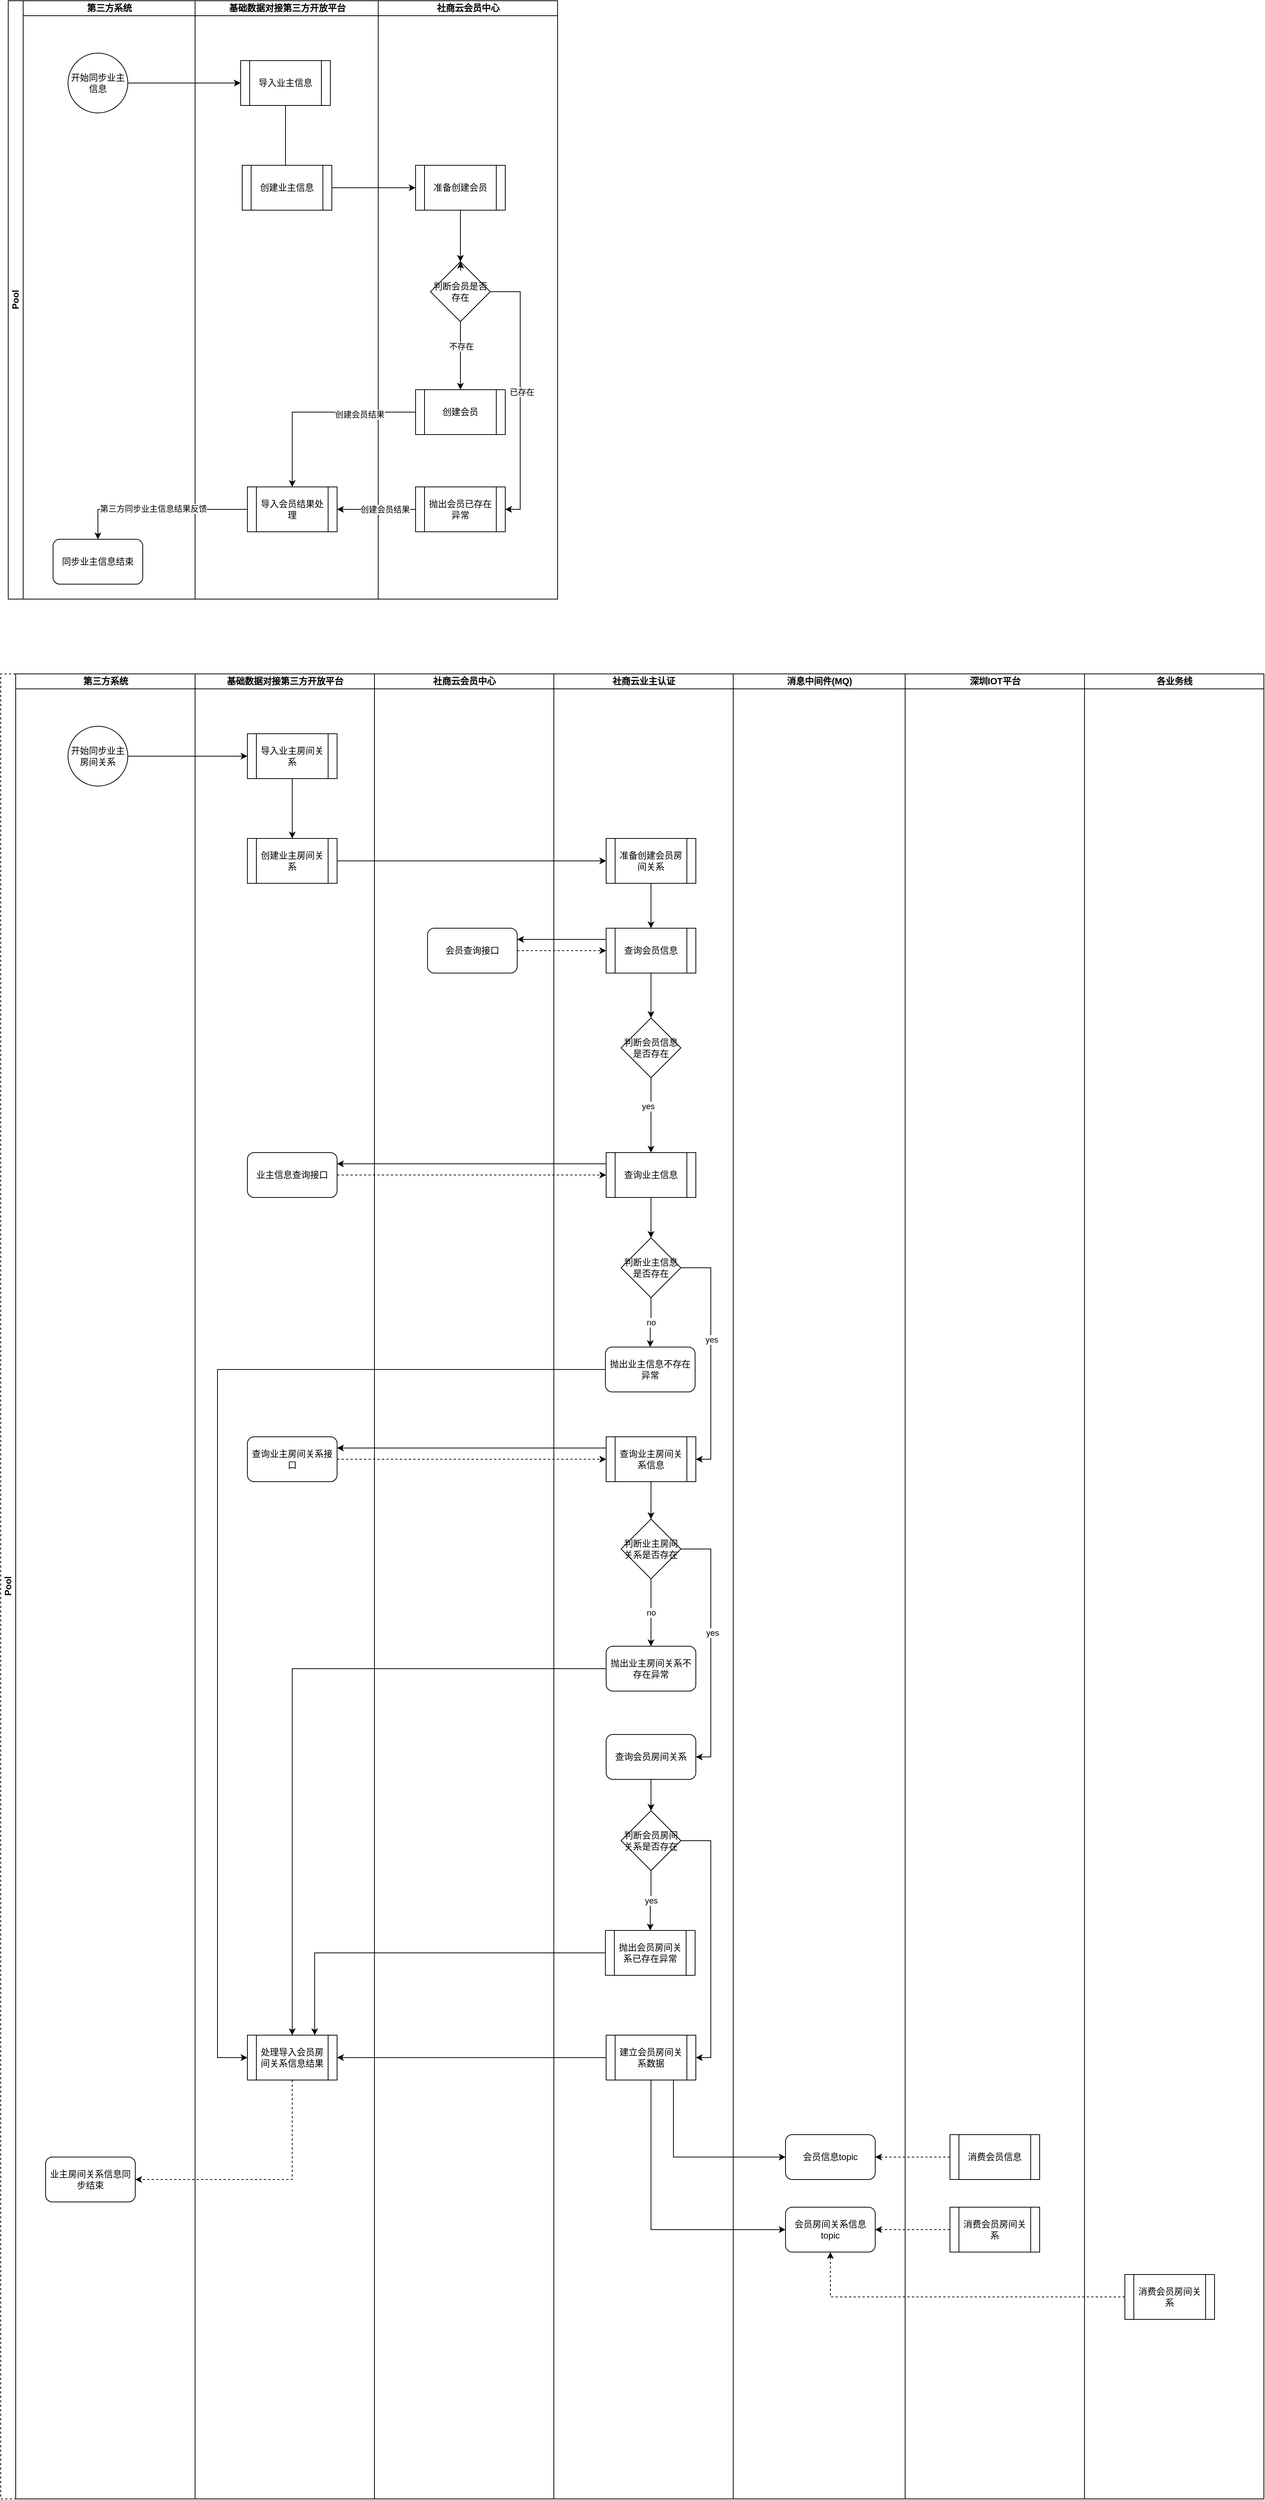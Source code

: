 <mxfile version="13.6.6" type="github">
  <diagram id="EHkSzHXBUlxo8LbmBfEm" name="第 1 页">
    <mxGraphModel dx="1038" dy="548" grid="1" gridSize="10" guides="1" tooltips="1" connect="1" arrows="1" fold="1" page="1" pageScale="1" pageWidth="827" pageHeight="1169" math="0" shadow="0">
      <root>
        <mxCell id="0" />
        <mxCell id="1" parent="0" />
        <mxCell id="3brpsV6rv2TogI0LSsHz-1" value="Pool" style="swimlane;html=1;childLayout=stackLayout;resizeParent=1;resizeParentMax=0;startSize=20;horizontal=0;horizontalStack=1;" vertex="1" parent="1">
          <mxGeometry x="40" y="40" width="735" height="800" as="geometry">
            <mxRectangle x="220" y="40" width="30" height="50" as="alternateBounds" />
          </mxGeometry>
        </mxCell>
        <mxCell id="3brpsV6rv2TogI0LSsHz-2" value="第三方系统" style="swimlane;html=1;startSize=20;" vertex="1" parent="3brpsV6rv2TogI0LSsHz-1">
          <mxGeometry x="20" width="230" height="800" as="geometry" />
        </mxCell>
        <mxCell id="3brpsV6rv2TogI0LSsHz-5" value="开始同步业主信息" style="ellipse;whiteSpace=wrap;html=1;aspect=fixed;" vertex="1" parent="3brpsV6rv2TogI0LSsHz-2">
          <mxGeometry x="60" y="70" width="80" height="80" as="geometry" />
        </mxCell>
        <mxCell id="3brpsV6rv2TogI0LSsHz-36" value="同步业主信息结束" style="rounded=1;whiteSpace=wrap;html=1;" vertex="1" parent="3brpsV6rv2TogI0LSsHz-2">
          <mxGeometry x="40" y="720" width="120" height="60" as="geometry" />
        </mxCell>
        <mxCell id="3brpsV6rv2TogI0LSsHz-3" value="基础数据对接第三方开放平台" style="swimlane;html=1;startSize=20;" vertex="1" parent="3brpsV6rv2TogI0LSsHz-1">
          <mxGeometry x="250" width="245" height="800" as="geometry" />
        </mxCell>
        <mxCell id="3brpsV6rv2TogI0LSsHz-39" style="edgeStyle=orthogonalEdgeStyle;rounded=0;orthogonalLoop=1;jettySize=auto;html=1;exitX=0.5;exitY=1;exitDx=0;exitDy=0;entryX=0.483;entryY=0.167;entryDx=0;entryDy=0;entryPerimeter=0;" edge="1" parent="3brpsV6rv2TogI0LSsHz-3" source="3brpsV6rv2TogI0LSsHz-6" target="3brpsV6rv2TogI0LSsHz-38">
          <mxGeometry relative="1" as="geometry" />
        </mxCell>
        <mxCell id="3brpsV6rv2TogI0LSsHz-20" value="导入会员结果处理" style="shape=process;whiteSpace=wrap;html=1;backgroundOutline=1;" vertex="1" parent="3brpsV6rv2TogI0LSsHz-3">
          <mxGeometry x="70" y="650" width="120" height="60" as="geometry" />
        </mxCell>
        <mxCell id="3brpsV6rv2TogI0LSsHz-6" value="导入业主信息" style="shape=process;whiteSpace=wrap;html=1;backgroundOutline=1;" vertex="1" parent="3brpsV6rv2TogI0LSsHz-3">
          <mxGeometry x="61" y="80" width="120" height="60" as="geometry" />
        </mxCell>
        <mxCell id="3brpsV6rv2TogI0LSsHz-38" value="创建业主信息" style="shape=process;whiteSpace=wrap;html=1;backgroundOutline=1;" vertex="1" parent="3brpsV6rv2TogI0LSsHz-3">
          <mxGeometry x="63" y="220" width="120" height="60" as="geometry" />
        </mxCell>
        <mxCell id="3brpsV6rv2TogI0LSsHz-4" value="社商云会员中心" style="swimlane;html=1;startSize=20;" vertex="1" parent="3brpsV6rv2TogI0LSsHz-1">
          <mxGeometry x="495" width="240" height="800" as="geometry" />
        </mxCell>
        <mxCell id="3brpsV6rv2TogI0LSsHz-12" style="edgeStyle=orthogonalEdgeStyle;rounded=0;orthogonalLoop=1;jettySize=auto;html=1;exitX=0.5;exitY=1;exitDx=0;exitDy=0;" edge="1" parent="3brpsV6rv2TogI0LSsHz-4" source="3brpsV6rv2TogI0LSsHz-10" target="3brpsV6rv2TogI0LSsHz-11">
          <mxGeometry relative="1" as="geometry" />
        </mxCell>
        <mxCell id="3brpsV6rv2TogI0LSsHz-58" value="不存在" style="edgeLabel;html=1;align=center;verticalAlign=middle;resizable=0;points=[];" vertex="1" connectable="0" parent="3brpsV6rv2TogI0LSsHz-12">
          <mxGeometry x="-0.279" y="1" relative="1" as="geometry">
            <mxPoint as="offset" />
          </mxGeometry>
        </mxCell>
        <mxCell id="3brpsV6rv2TogI0LSsHz-23" value="抛出会员已存在异常" style="shape=process;whiteSpace=wrap;html=1;backgroundOutline=1;" vertex="1" parent="3brpsV6rv2TogI0LSsHz-4">
          <mxGeometry x="50" y="650" width="120" height="60" as="geometry" />
        </mxCell>
        <mxCell id="3brpsV6rv2TogI0LSsHz-31" style="edgeStyle=orthogonalEdgeStyle;rounded=0;orthogonalLoop=1;jettySize=auto;html=1;exitX=1;exitY=0.5;exitDx=0;exitDy=0;entryX=1;entryY=0.5;entryDx=0;entryDy=0;" edge="1" parent="3brpsV6rv2TogI0LSsHz-4" source="3brpsV6rv2TogI0LSsHz-10" target="3brpsV6rv2TogI0LSsHz-23">
          <mxGeometry relative="1" as="geometry" />
        </mxCell>
        <mxCell id="3brpsV6rv2TogI0LSsHz-32" value="已存在" style="edgeLabel;html=1;align=center;verticalAlign=middle;resizable=0;points=[];" vertex="1" connectable="0" parent="3brpsV6rv2TogI0LSsHz-31">
          <mxGeometry x="-0.008" y="2" relative="1" as="geometry">
            <mxPoint as="offset" />
          </mxGeometry>
        </mxCell>
        <mxCell id="3brpsV6rv2TogI0LSsHz-13" style="edgeStyle=orthogonalEdgeStyle;rounded=0;orthogonalLoop=1;jettySize=auto;html=1;exitX=0.5;exitY=1;exitDx=0;exitDy=0;" edge="1" parent="3brpsV6rv2TogI0LSsHz-4" source="3brpsV6rv2TogI0LSsHz-7" target="3brpsV6rv2TogI0LSsHz-10">
          <mxGeometry relative="1" as="geometry" />
        </mxCell>
        <mxCell id="3brpsV6rv2TogI0LSsHz-11" value="创建会员" style="shape=process;whiteSpace=wrap;html=1;backgroundOutline=1;" vertex="1" parent="3brpsV6rv2TogI0LSsHz-4">
          <mxGeometry x="50" y="520" width="120" height="60" as="geometry" />
        </mxCell>
        <mxCell id="3brpsV6rv2TogI0LSsHz-10" value="判断会员是否存在" style="rhombus;whiteSpace=wrap;html=1;" vertex="1" parent="3brpsV6rv2TogI0LSsHz-4">
          <mxGeometry x="70" y="349" width="80" height="80" as="geometry" />
        </mxCell>
        <mxCell id="3brpsV6rv2TogI0LSsHz-40" style="edgeStyle=orthogonalEdgeStyle;rounded=0;orthogonalLoop=1;jettySize=auto;html=1;exitX=0.5;exitY=1;exitDx=0;exitDy=0;" edge="1" parent="3brpsV6rv2TogI0LSsHz-4" target="3brpsV6rv2TogI0LSsHz-10">
          <mxGeometry relative="1" as="geometry">
            <mxPoint x="110" y="340" as="sourcePoint" />
            <mxPoint x="645" y="560" as="targetPoint" />
          </mxGeometry>
        </mxCell>
        <mxCell id="3brpsV6rv2TogI0LSsHz-7" value="准备创建会员" style="shape=process;whiteSpace=wrap;html=1;backgroundOutline=1;" vertex="1" parent="3brpsV6rv2TogI0LSsHz-4">
          <mxGeometry x="50" y="220" width="120" height="60" as="geometry" />
        </mxCell>
        <mxCell id="3brpsV6rv2TogI0LSsHz-19" style="edgeStyle=orthogonalEdgeStyle;rounded=0;orthogonalLoop=1;jettySize=auto;html=1;exitX=1;exitY=0.5;exitDx=0;exitDy=0;entryX=0;entryY=0.5;entryDx=0;entryDy=0;" edge="1" parent="3brpsV6rv2TogI0LSsHz-1" source="3brpsV6rv2TogI0LSsHz-5" target="3brpsV6rv2TogI0LSsHz-6">
          <mxGeometry relative="1" as="geometry" />
        </mxCell>
        <mxCell id="3brpsV6rv2TogI0LSsHz-28" style="edgeStyle=orthogonalEdgeStyle;rounded=0;orthogonalLoop=1;jettySize=auto;html=1;exitX=0;exitY=0.5;exitDx=0;exitDy=0;entryX=1;entryY=0.5;entryDx=0;entryDy=0;" edge="1" parent="3brpsV6rv2TogI0LSsHz-1" source="3brpsV6rv2TogI0LSsHz-23" target="3brpsV6rv2TogI0LSsHz-20">
          <mxGeometry relative="1" as="geometry" />
        </mxCell>
        <mxCell id="3brpsV6rv2TogI0LSsHz-59" value="创建会员结果" style="edgeLabel;html=1;align=center;verticalAlign=middle;resizable=0;points=[];" vertex="1" connectable="0" parent="3brpsV6rv2TogI0LSsHz-28">
          <mxGeometry x="-0.211" relative="1" as="geometry">
            <mxPoint as="offset" />
          </mxGeometry>
        </mxCell>
        <mxCell id="3brpsV6rv2TogI0LSsHz-29" style="edgeStyle=orthogonalEdgeStyle;rounded=0;orthogonalLoop=1;jettySize=auto;html=1;exitX=0;exitY=0.5;exitDx=0;exitDy=0;" edge="1" parent="3brpsV6rv2TogI0LSsHz-1" source="3brpsV6rv2TogI0LSsHz-11" target="3brpsV6rv2TogI0LSsHz-20">
          <mxGeometry relative="1" as="geometry" />
        </mxCell>
        <mxCell id="3brpsV6rv2TogI0LSsHz-30" value="创建会员结果" style="edgeLabel;html=1;align=center;verticalAlign=middle;resizable=0;points=[];" vertex="1" connectable="0" parent="3brpsV6rv2TogI0LSsHz-29">
          <mxGeometry x="-0.434" y="3" relative="1" as="geometry">
            <mxPoint as="offset" />
          </mxGeometry>
        </mxCell>
        <mxCell id="3brpsV6rv2TogI0LSsHz-41" style="edgeStyle=orthogonalEdgeStyle;rounded=0;orthogonalLoop=1;jettySize=auto;html=1;exitX=1;exitY=0.5;exitDx=0;exitDy=0;entryX=0;entryY=0.5;entryDx=0;entryDy=0;" edge="1" parent="3brpsV6rv2TogI0LSsHz-1" source="3brpsV6rv2TogI0LSsHz-38" target="3brpsV6rv2TogI0LSsHz-7">
          <mxGeometry relative="1" as="geometry" />
        </mxCell>
        <mxCell id="3brpsV6rv2TogI0LSsHz-61" style="edgeStyle=orthogonalEdgeStyle;rounded=0;orthogonalLoop=1;jettySize=auto;html=1;exitX=0;exitY=0.5;exitDx=0;exitDy=0;" edge="1" parent="3brpsV6rv2TogI0LSsHz-1" source="3brpsV6rv2TogI0LSsHz-20" target="3brpsV6rv2TogI0LSsHz-36">
          <mxGeometry relative="1" as="geometry" />
        </mxCell>
        <mxCell id="3brpsV6rv2TogI0LSsHz-62" value="第三方同步业主信息结果反馈" style="edgeLabel;html=1;align=center;verticalAlign=middle;resizable=0;points=[];" vertex="1" connectable="0" parent="3brpsV6rv2TogI0LSsHz-61">
          <mxGeometry x="0.053" y="-1" relative="1" as="geometry">
            <mxPoint as="offset" />
          </mxGeometry>
        </mxCell>
        <mxCell id="3brpsV6rv2TogI0LSsHz-42" value="Pool" style="swimlane;html=1;childLayout=stackLayout;resizeParent=1;resizeParentMax=0;startSize=20;horizontal=0;horizontalStack=1;dashed=1;" vertex="1" parent="1">
          <mxGeometry x="30" y="940" width="1690" height="2440" as="geometry">
            <mxRectangle x="40" y="900" width="30" height="50" as="alternateBounds" />
          </mxGeometry>
        </mxCell>
        <mxCell id="3brpsV6rv2TogI0LSsHz-43" value="第三方系统" style="swimlane;html=1;startSize=20;" vertex="1" parent="3brpsV6rv2TogI0LSsHz-42">
          <mxGeometry x="20" width="240" height="2440" as="geometry" />
        </mxCell>
        <mxCell id="3brpsV6rv2TogI0LSsHz-55" value="开始同步业主房间关系" style="ellipse;whiteSpace=wrap;html=1;aspect=fixed;" vertex="1" parent="3brpsV6rv2TogI0LSsHz-43">
          <mxGeometry x="70" y="70" width="80" height="80" as="geometry" />
        </mxCell>
        <mxCell id="3brpsV6rv2TogI0LSsHz-83" value="业主房间关系信息同步结束" style="rounded=1;whiteSpace=wrap;html=1;" vertex="1" parent="3brpsV6rv2TogI0LSsHz-43">
          <mxGeometry x="40" y="1983" width="120" height="60" as="geometry" />
        </mxCell>
        <mxCell id="3brpsV6rv2TogI0LSsHz-44" value="基础数据对接第三方开放平台" style="swimlane;html=1;startSize=20;" vertex="1" parent="3brpsV6rv2TogI0LSsHz-42">
          <mxGeometry x="260" width="240" height="2440" as="geometry" />
        </mxCell>
        <mxCell id="3brpsV6rv2TogI0LSsHz-64" style="edgeStyle=orthogonalEdgeStyle;rounded=0;orthogonalLoop=1;jettySize=auto;html=1;exitX=0.5;exitY=1;exitDx=0;exitDy=0;" edge="1" parent="3brpsV6rv2TogI0LSsHz-44" source="3brpsV6rv2TogI0LSsHz-56" target="3brpsV6rv2TogI0LSsHz-63">
          <mxGeometry relative="1" as="geometry" />
        </mxCell>
        <mxCell id="3brpsV6rv2TogI0LSsHz-81" value="处理导入会员房间关系信息结果" style="shape=process;whiteSpace=wrap;html=1;backgroundOutline=1;" vertex="1" parent="3brpsV6rv2TogI0LSsHz-44">
          <mxGeometry x="70" y="1820" width="120" height="60" as="geometry" />
        </mxCell>
        <mxCell id="3brpsV6rv2TogI0LSsHz-103" value="查询业主房间关系接口" style="rounded=1;whiteSpace=wrap;html=1;" vertex="1" parent="3brpsV6rv2TogI0LSsHz-44">
          <mxGeometry x="70" y="1020" width="120" height="60" as="geometry" />
        </mxCell>
        <mxCell id="3brpsV6rv2TogI0LSsHz-88" value="业主信息查询接口" style="rounded=1;whiteSpace=wrap;html=1;" vertex="1" parent="3brpsV6rv2TogI0LSsHz-44">
          <mxGeometry x="70" y="640" width="120" height="60" as="geometry" />
        </mxCell>
        <mxCell id="3brpsV6rv2TogI0LSsHz-63" value="创建业主房间关系" style="shape=process;whiteSpace=wrap;html=1;backgroundOutline=1;" vertex="1" parent="3brpsV6rv2TogI0LSsHz-44">
          <mxGeometry x="70" y="220" width="120" height="60" as="geometry" />
        </mxCell>
        <mxCell id="3brpsV6rv2TogI0LSsHz-56" value="导入业主房间关系" style="shape=process;whiteSpace=wrap;html=1;backgroundOutline=1;" vertex="1" parent="3brpsV6rv2TogI0LSsHz-44">
          <mxGeometry x="70" y="80" width="120" height="60" as="geometry" />
        </mxCell>
        <mxCell id="3brpsV6rv2TogI0LSsHz-45" value="社商云会员中心" style="swimlane;html=1;startSize=20;" vertex="1" parent="3brpsV6rv2TogI0LSsHz-42">
          <mxGeometry x="500" width="240" height="2440" as="geometry" />
        </mxCell>
        <mxCell id="3brpsV6rv2TogI0LSsHz-90" value="会员查询接口" style="rounded=1;whiteSpace=wrap;html=1;" vertex="1" parent="3brpsV6rv2TogI0LSsHz-45">
          <mxGeometry x="71" y="340" width="120" height="60" as="geometry" />
        </mxCell>
        <mxCell id="3brpsV6rv2TogI0LSsHz-51" value="社商云业主认证" style="swimlane;html=1;startSize=20;" vertex="1" parent="3brpsV6rv2TogI0LSsHz-42">
          <mxGeometry x="740" width="240" height="2440" as="geometry" />
        </mxCell>
        <mxCell id="3brpsV6rv2TogI0LSsHz-71" style="edgeStyle=orthogonalEdgeStyle;rounded=0;orthogonalLoop=1;jettySize=auto;html=1;exitX=0.5;exitY=1;exitDx=0;exitDy=0;" edge="1" parent="3brpsV6rv2TogI0LSsHz-51" source="3brpsV6rv2TogI0LSsHz-65" target="3brpsV6rv2TogI0LSsHz-70">
          <mxGeometry relative="1" as="geometry" />
        </mxCell>
        <mxCell id="3brpsV6rv2TogI0LSsHz-142" value="no" style="edgeStyle=orthogonalEdgeStyle;rounded=0;orthogonalLoop=1;jettySize=auto;html=1;exitX=0.5;exitY=1;exitDx=0;exitDy=0;entryX=0.5;entryY=0;entryDx=0;entryDy=0;" edge="1" parent="3brpsV6rv2TogI0LSsHz-51" source="3brpsV6rv2TogI0LSsHz-95" target="3brpsV6rv2TogI0LSsHz-140">
          <mxGeometry relative="1" as="geometry" />
        </mxCell>
        <mxCell id="3brpsV6rv2TogI0LSsHz-143" style="edgeStyle=orthogonalEdgeStyle;rounded=0;orthogonalLoop=1;jettySize=auto;html=1;exitX=1;exitY=0.5;exitDx=0;exitDy=0;entryX=1;entryY=0.5;entryDx=0;entryDy=0;" edge="1" parent="3brpsV6rv2TogI0LSsHz-51" source="3brpsV6rv2TogI0LSsHz-95" target="3brpsV6rv2TogI0LSsHz-102">
          <mxGeometry relative="1" as="geometry" />
        </mxCell>
        <mxCell id="3brpsV6rv2TogI0LSsHz-152" value="yes" style="edgeLabel;html=1;align=center;verticalAlign=middle;resizable=0;points=[];" vertex="1" connectable="0" parent="3brpsV6rv2TogI0LSsHz-143">
          <mxGeometry x="-0.139" y="1" relative="1" as="geometry">
            <mxPoint as="offset" />
          </mxGeometry>
        </mxCell>
        <mxCell id="3brpsV6rv2TogI0LSsHz-112" value="抛出会员房间关系已存在异常" style="shape=process;whiteSpace=wrap;html=1;backgroundOutline=1;" vertex="1" parent="3brpsV6rv2TogI0LSsHz-51">
          <mxGeometry x="69" y="1680" width="120" height="60" as="geometry" />
        </mxCell>
        <mxCell id="3brpsV6rv2TogI0LSsHz-65" value="准备创建会员房间关系" style="shape=process;whiteSpace=wrap;html=1;backgroundOutline=1;" vertex="1" parent="3brpsV6rv2TogI0LSsHz-51">
          <mxGeometry x="70" y="220" width="120" height="60" as="geometry" />
        </mxCell>
        <mxCell id="3brpsV6rv2TogI0LSsHz-135" style="edgeStyle=orthogonalEdgeStyle;rounded=0;orthogonalLoop=1;jettySize=auto;html=1;exitX=0.5;exitY=1;exitDx=0;exitDy=0;entryX=0.5;entryY=0;entryDx=0;entryDy=0;" edge="1" parent="3brpsV6rv2TogI0LSsHz-51" source="3brpsV6rv2TogI0LSsHz-70" target="3brpsV6rv2TogI0LSsHz-76">
          <mxGeometry relative="1" as="geometry" />
        </mxCell>
        <mxCell id="3brpsV6rv2TogI0LSsHz-70" value="查询会员信息" style="shape=process;whiteSpace=wrap;html=1;backgroundOutline=1;" vertex="1" parent="3brpsV6rv2TogI0LSsHz-51">
          <mxGeometry x="70" y="340" width="120" height="60" as="geometry" />
        </mxCell>
        <mxCell id="3brpsV6rv2TogI0LSsHz-138" style="edgeStyle=orthogonalEdgeStyle;rounded=0;orthogonalLoop=1;jettySize=auto;html=1;exitX=0.5;exitY=1;exitDx=0;exitDy=0;entryX=0.5;entryY=0;entryDx=0;entryDy=0;" edge="1" parent="3brpsV6rv2TogI0LSsHz-51" source="3brpsV6rv2TogI0LSsHz-85" target="3brpsV6rv2TogI0LSsHz-95">
          <mxGeometry relative="1" as="geometry" />
        </mxCell>
        <mxCell id="3brpsV6rv2TogI0LSsHz-150" style="edgeStyle=orthogonalEdgeStyle;rounded=0;orthogonalLoop=1;jettySize=auto;html=1;exitX=0.5;exitY=1;exitDx=0;exitDy=0;" edge="1" parent="3brpsV6rv2TogI0LSsHz-51" source="3brpsV6rv2TogI0LSsHz-76" target="3brpsV6rv2TogI0LSsHz-85">
          <mxGeometry relative="1" as="geometry" />
        </mxCell>
        <mxCell id="3brpsV6rv2TogI0LSsHz-151" value="yes" style="edgeLabel;html=1;align=center;verticalAlign=middle;resizable=0;points=[];" vertex="1" connectable="0" parent="3brpsV6rv2TogI0LSsHz-150">
          <mxGeometry x="-0.24" y="-4" relative="1" as="geometry">
            <mxPoint as="offset" />
          </mxGeometry>
        </mxCell>
        <mxCell id="3brpsV6rv2TogI0LSsHz-76" value="判断会员信息是否存在" style="rhombus;whiteSpace=wrap;html=1;" vertex="1" parent="3brpsV6rv2TogI0LSsHz-51">
          <mxGeometry x="90" y="460" width="80" height="80" as="geometry" />
        </mxCell>
        <mxCell id="3brpsV6rv2TogI0LSsHz-148" style="edgeStyle=orthogonalEdgeStyle;rounded=0;orthogonalLoop=1;jettySize=auto;html=1;exitX=0.5;exitY=1;exitDx=0;exitDy=0;entryX=0.5;entryY=0;entryDx=0;entryDy=0;" edge="1" parent="3brpsV6rv2TogI0LSsHz-51" source="3brpsV6rv2TogI0LSsHz-102" target="3brpsV6rv2TogI0LSsHz-146">
          <mxGeometry relative="1" as="geometry" />
        </mxCell>
        <mxCell id="3brpsV6rv2TogI0LSsHz-102" value="查询业主房间关系信息" style="shape=process;whiteSpace=wrap;html=1;backgroundOutline=1;" vertex="1" parent="3brpsV6rv2TogI0LSsHz-51">
          <mxGeometry x="70" y="1020" width="120" height="60" as="geometry" />
        </mxCell>
        <mxCell id="3brpsV6rv2TogI0LSsHz-149" value="no" style="edgeStyle=orthogonalEdgeStyle;rounded=0;orthogonalLoop=1;jettySize=auto;html=1;exitX=0.5;exitY=1;exitDx=0;exitDy=0;" edge="1" parent="3brpsV6rv2TogI0LSsHz-51" source="3brpsV6rv2TogI0LSsHz-146" target="3brpsV6rv2TogI0LSsHz-147">
          <mxGeometry relative="1" as="geometry" />
        </mxCell>
        <mxCell id="3brpsV6rv2TogI0LSsHz-154" style="edgeStyle=orthogonalEdgeStyle;rounded=0;orthogonalLoop=1;jettySize=auto;html=1;exitX=1;exitY=0.5;exitDx=0;exitDy=0;entryX=1;entryY=0.5;entryDx=0;entryDy=0;" edge="1" parent="3brpsV6rv2TogI0LSsHz-51" source="3brpsV6rv2TogI0LSsHz-146" target="3brpsV6rv2TogI0LSsHz-153">
          <mxGeometry relative="1" as="geometry" />
        </mxCell>
        <mxCell id="3brpsV6rv2TogI0LSsHz-155" value="yes" style="edgeLabel;html=1;align=center;verticalAlign=middle;resizable=0;points=[];" vertex="1" connectable="0" parent="3brpsV6rv2TogI0LSsHz-154">
          <mxGeometry x="-0.101" y="2" relative="1" as="geometry">
            <mxPoint as="offset" />
          </mxGeometry>
        </mxCell>
        <mxCell id="3brpsV6rv2TogI0LSsHz-146" value="判断业主房间关系是否存在" style="rhombus;whiteSpace=wrap;html=1;" vertex="1" parent="3brpsV6rv2TogI0LSsHz-51">
          <mxGeometry x="90" y="1130" width="80" height="80" as="geometry" />
        </mxCell>
        <mxCell id="3brpsV6rv2TogI0LSsHz-147" value="抛出业主房间关系不存在异常" style="rounded=1;whiteSpace=wrap;html=1;" vertex="1" parent="3brpsV6rv2TogI0LSsHz-51">
          <mxGeometry x="70" y="1300" width="120" height="60" as="geometry" />
        </mxCell>
        <mxCell id="3brpsV6rv2TogI0LSsHz-85" value="查询业主信息" style="shape=process;whiteSpace=wrap;html=1;backgroundOutline=1;" vertex="1" parent="3brpsV6rv2TogI0LSsHz-51">
          <mxGeometry x="70" y="640" width="120" height="60" as="geometry" />
        </mxCell>
        <mxCell id="3brpsV6rv2TogI0LSsHz-95" value="判断业主信息是否存在" style="rhombus;whiteSpace=wrap;html=1;" vertex="1" parent="3brpsV6rv2TogI0LSsHz-51">
          <mxGeometry x="90" y="754" width="80" height="80" as="geometry" />
        </mxCell>
        <mxCell id="3brpsV6rv2TogI0LSsHz-157" style="edgeStyle=orthogonalEdgeStyle;rounded=0;orthogonalLoop=1;jettySize=auto;html=1;exitX=0.5;exitY=1;exitDx=0;exitDy=0;entryX=0.5;entryY=0;entryDx=0;entryDy=0;" edge="1" parent="3brpsV6rv2TogI0LSsHz-51" source="3brpsV6rv2TogI0LSsHz-153" target="3brpsV6rv2TogI0LSsHz-156">
          <mxGeometry relative="1" as="geometry" />
        </mxCell>
        <mxCell id="3brpsV6rv2TogI0LSsHz-153" value="查询会员房间关系" style="rounded=1;whiteSpace=wrap;html=1;" vertex="1" parent="3brpsV6rv2TogI0LSsHz-51">
          <mxGeometry x="70" y="1418" width="120" height="60" as="geometry" />
        </mxCell>
        <mxCell id="3brpsV6rv2TogI0LSsHz-158" value="yes" style="edgeStyle=orthogonalEdgeStyle;rounded=0;orthogonalLoop=1;jettySize=auto;html=1;exitX=0.5;exitY=1;exitDx=0;exitDy=0;" edge="1" parent="3brpsV6rv2TogI0LSsHz-51" source="3brpsV6rv2TogI0LSsHz-156" target="3brpsV6rv2TogI0LSsHz-112">
          <mxGeometry relative="1" as="geometry" />
        </mxCell>
        <mxCell id="3brpsV6rv2TogI0LSsHz-159" style="edgeStyle=orthogonalEdgeStyle;rounded=0;orthogonalLoop=1;jettySize=auto;html=1;exitX=1;exitY=0.5;exitDx=0;exitDy=0;entryX=1;entryY=0.5;entryDx=0;entryDy=0;" edge="1" parent="3brpsV6rv2TogI0LSsHz-51" source="3brpsV6rv2TogI0LSsHz-156" target="3brpsV6rv2TogI0LSsHz-120">
          <mxGeometry relative="1" as="geometry" />
        </mxCell>
        <mxCell id="3brpsV6rv2TogI0LSsHz-156" value="判断会员房间关系是否存在" style="rhombus;whiteSpace=wrap;html=1;" vertex="1" parent="3brpsV6rv2TogI0LSsHz-51">
          <mxGeometry x="90" y="1520" width="80" height="80" as="geometry" />
        </mxCell>
        <mxCell id="3brpsV6rv2TogI0LSsHz-120" value="建立会员房间关系数据" style="shape=process;whiteSpace=wrap;html=1;backgroundOutline=1;" vertex="1" parent="3brpsV6rv2TogI0LSsHz-51">
          <mxGeometry x="70" y="1820" width="120" height="60" as="geometry" />
        </mxCell>
        <mxCell id="3brpsV6rv2TogI0LSsHz-140" value="抛出业主信息不存在异常" style="rounded=1;whiteSpace=wrap;html=1;" vertex="1" parent="3brpsV6rv2TogI0LSsHz-51">
          <mxGeometry x="69" y="900" width="120" height="60" as="geometry" />
        </mxCell>
        <mxCell id="3brpsV6rv2TogI0LSsHz-52" value="消息中间件(MQ)" style="swimlane;html=1;startSize=20;" vertex="1" parent="3brpsV6rv2TogI0LSsHz-42">
          <mxGeometry x="980" width="230" height="2440" as="geometry" />
        </mxCell>
        <mxCell id="3brpsV6rv2TogI0LSsHz-122" value="会员信息topic" style="rounded=1;whiteSpace=wrap;html=1;" vertex="1" parent="3brpsV6rv2TogI0LSsHz-52">
          <mxGeometry x="70" y="1953" width="120" height="60" as="geometry" />
        </mxCell>
        <mxCell id="3brpsV6rv2TogI0LSsHz-123" value="会员房间关系信息topic" style="rounded=1;whiteSpace=wrap;html=1;" vertex="1" parent="3brpsV6rv2TogI0LSsHz-52">
          <mxGeometry x="70" y="2050" width="120" height="60" as="geometry" />
        </mxCell>
        <mxCell id="3brpsV6rv2TogI0LSsHz-53" value="深圳IOT平台" style="swimlane;html=1;startSize=20;" vertex="1" parent="3brpsV6rv2TogI0LSsHz-42">
          <mxGeometry x="1210" width="240" height="2440" as="geometry" />
        </mxCell>
        <mxCell id="3brpsV6rv2TogI0LSsHz-164" value="消费会员信息" style="shape=process;whiteSpace=wrap;html=1;backgroundOutline=1;" vertex="1" parent="3brpsV6rv2TogI0LSsHz-53">
          <mxGeometry x="60" y="1953" width="120" height="60" as="geometry" />
        </mxCell>
        <mxCell id="3brpsV6rv2TogI0LSsHz-166" value="消费会员房间关系" style="shape=process;whiteSpace=wrap;html=1;backgroundOutline=1;" vertex="1" parent="3brpsV6rv2TogI0LSsHz-53">
          <mxGeometry x="60" y="2050" width="120" height="60" as="geometry" />
        </mxCell>
        <mxCell id="3brpsV6rv2TogI0LSsHz-54" value="各业务线" style="swimlane;html=1;startSize=20;" vertex="1" parent="3brpsV6rv2TogI0LSsHz-42">
          <mxGeometry x="1450" width="240" height="2440" as="geometry" />
        </mxCell>
        <mxCell id="3brpsV6rv2TogI0LSsHz-169" value="消费会员房间关系" style="shape=process;whiteSpace=wrap;html=1;backgroundOutline=1;" vertex="1" parent="3brpsV6rv2TogI0LSsHz-54">
          <mxGeometry x="54" y="2140" width="120" height="60" as="geometry" />
        </mxCell>
        <mxCell id="3brpsV6rv2TogI0LSsHz-57" style="edgeStyle=orthogonalEdgeStyle;rounded=0;orthogonalLoop=1;jettySize=auto;html=1;exitX=1;exitY=0.5;exitDx=0;exitDy=0;" edge="1" parent="3brpsV6rv2TogI0LSsHz-42" source="3brpsV6rv2TogI0LSsHz-55" target="3brpsV6rv2TogI0LSsHz-56">
          <mxGeometry relative="1" as="geometry" />
        </mxCell>
        <mxCell id="3brpsV6rv2TogI0LSsHz-66" style="edgeStyle=orthogonalEdgeStyle;rounded=0;orthogonalLoop=1;jettySize=auto;html=1;exitX=1;exitY=0.5;exitDx=0;exitDy=0;entryX=0;entryY=0.5;entryDx=0;entryDy=0;" edge="1" parent="3brpsV6rv2TogI0LSsHz-42" source="3brpsV6rv2TogI0LSsHz-63" target="3brpsV6rv2TogI0LSsHz-65">
          <mxGeometry relative="1" as="geometry" />
        </mxCell>
        <mxCell id="3brpsV6rv2TogI0LSsHz-129" style="edgeStyle=orthogonalEdgeStyle;rounded=0;orthogonalLoop=1;jettySize=auto;html=1;exitX=0.5;exitY=1;exitDx=0;exitDy=0;entryX=0;entryY=0.5;entryDx=0;entryDy=0;" edge="1" parent="3brpsV6rv2TogI0LSsHz-42" source="3brpsV6rv2TogI0LSsHz-120" target="3brpsV6rv2TogI0LSsHz-123">
          <mxGeometry relative="1" as="geometry" />
        </mxCell>
        <mxCell id="3brpsV6rv2TogI0LSsHz-130" style="edgeStyle=orthogonalEdgeStyle;rounded=0;orthogonalLoop=1;jettySize=auto;html=1;exitX=0.75;exitY=1;exitDx=0;exitDy=0;entryX=0;entryY=0.5;entryDx=0;entryDy=0;" edge="1" parent="3brpsV6rv2TogI0LSsHz-42" source="3brpsV6rv2TogI0LSsHz-120" target="3brpsV6rv2TogI0LSsHz-122">
          <mxGeometry relative="1" as="geometry" />
        </mxCell>
        <mxCell id="3brpsV6rv2TogI0LSsHz-133" style="edgeStyle=orthogonalEdgeStyle;rounded=0;orthogonalLoop=1;jettySize=auto;html=1;exitX=0;exitY=0.25;exitDx=0;exitDy=0;entryX=1;entryY=0.25;entryDx=0;entryDy=0;" edge="1" parent="3brpsV6rv2TogI0LSsHz-42" source="3brpsV6rv2TogI0LSsHz-70" target="3brpsV6rv2TogI0LSsHz-90">
          <mxGeometry relative="1" as="geometry" />
        </mxCell>
        <mxCell id="3brpsV6rv2TogI0LSsHz-134" style="edgeStyle=orthogonalEdgeStyle;rounded=0;orthogonalLoop=1;jettySize=auto;html=1;exitX=1;exitY=0.5;exitDx=0;exitDy=0;entryX=0;entryY=0.5;entryDx=0;entryDy=0;dashed=1;" edge="1" parent="3brpsV6rv2TogI0LSsHz-42" source="3brpsV6rv2TogI0LSsHz-90" target="3brpsV6rv2TogI0LSsHz-70">
          <mxGeometry relative="1" as="geometry" />
        </mxCell>
        <mxCell id="3brpsV6rv2TogI0LSsHz-136" style="edgeStyle=orthogonalEdgeStyle;rounded=0;orthogonalLoop=1;jettySize=auto;html=1;exitX=0;exitY=0.25;exitDx=0;exitDy=0;entryX=1;entryY=0.25;entryDx=0;entryDy=0;" edge="1" parent="3brpsV6rv2TogI0LSsHz-42" source="3brpsV6rv2TogI0LSsHz-85" target="3brpsV6rv2TogI0LSsHz-88">
          <mxGeometry relative="1" as="geometry" />
        </mxCell>
        <mxCell id="3brpsV6rv2TogI0LSsHz-137" style="edgeStyle=orthogonalEdgeStyle;rounded=0;orthogonalLoop=1;jettySize=auto;html=1;exitX=1;exitY=0.5;exitDx=0;exitDy=0;entryX=0;entryY=0.5;entryDx=0;entryDy=0;dashed=1;" edge="1" parent="3brpsV6rv2TogI0LSsHz-42" source="3brpsV6rv2TogI0LSsHz-88" target="3brpsV6rv2TogI0LSsHz-85">
          <mxGeometry relative="1" as="geometry" />
        </mxCell>
        <mxCell id="3brpsV6rv2TogI0LSsHz-144" style="edgeStyle=orthogonalEdgeStyle;rounded=0;orthogonalLoop=1;jettySize=auto;html=1;exitX=0;exitY=0.25;exitDx=0;exitDy=0;entryX=1;entryY=0.25;entryDx=0;entryDy=0;" edge="1" parent="3brpsV6rv2TogI0LSsHz-42" source="3brpsV6rv2TogI0LSsHz-102" target="3brpsV6rv2TogI0LSsHz-103">
          <mxGeometry relative="1" as="geometry" />
        </mxCell>
        <mxCell id="3brpsV6rv2TogI0LSsHz-145" style="edgeStyle=orthogonalEdgeStyle;rounded=0;orthogonalLoop=1;jettySize=auto;html=1;exitX=1;exitY=0.5;exitDx=0;exitDy=0;entryX=0;entryY=0.5;entryDx=0;entryDy=0;dashed=1;" edge="1" parent="3brpsV6rv2TogI0LSsHz-42" source="3brpsV6rv2TogI0LSsHz-103" target="3brpsV6rv2TogI0LSsHz-102">
          <mxGeometry relative="1" as="geometry" />
        </mxCell>
        <mxCell id="3brpsV6rv2TogI0LSsHz-160" style="edgeStyle=orthogonalEdgeStyle;rounded=0;orthogonalLoop=1;jettySize=auto;html=1;exitX=0;exitY=0.5;exitDx=0;exitDy=0;entryX=0;entryY=0.5;entryDx=0;entryDy=0;" edge="1" parent="3brpsV6rv2TogI0LSsHz-42" source="3brpsV6rv2TogI0LSsHz-140" target="3brpsV6rv2TogI0LSsHz-81">
          <mxGeometry relative="1" as="geometry">
            <Array as="points">
              <mxPoint x="290" y="930" />
              <mxPoint x="290" y="1850" />
            </Array>
          </mxGeometry>
        </mxCell>
        <mxCell id="3brpsV6rv2TogI0LSsHz-161" style="edgeStyle=orthogonalEdgeStyle;rounded=0;orthogonalLoop=1;jettySize=auto;html=1;exitX=0;exitY=0.5;exitDx=0;exitDy=0;entryX=1;entryY=0.5;entryDx=0;entryDy=0;" edge="1" parent="3brpsV6rv2TogI0LSsHz-42" source="3brpsV6rv2TogI0LSsHz-120" target="3brpsV6rv2TogI0LSsHz-81">
          <mxGeometry relative="1" as="geometry" />
        </mxCell>
        <mxCell id="3brpsV6rv2TogI0LSsHz-162" style="edgeStyle=orthogonalEdgeStyle;rounded=0;orthogonalLoop=1;jettySize=auto;html=1;exitX=0;exitY=0.5;exitDx=0;exitDy=0;entryX=0.75;entryY=0;entryDx=0;entryDy=0;" edge="1" parent="3brpsV6rv2TogI0LSsHz-42" source="3brpsV6rv2TogI0LSsHz-112" target="3brpsV6rv2TogI0LSsHz-81">
          <mxGeometry relative="1" as="geometry" />
        </mxCell>
        <mxCell id="3brpsV6rv2TogI0LSsHz-163" style="edgeStyle=orthogonalEdgeStyle;rounded=0;orthogonalLoop=1;jettySize=auto;html=1;exitX=0;exitY=0.5;exitDx=0;exitDy=0;entryX=0.5;entryY=0;entryDx=0;entryDy=0;" edge="1" parent="3brpsV6rv2TogI0LSsHz-42" source="3brpsV6rv2TogI0LSsHz-147" target="3brpsV6rv2TogI0LSsHz-81">
          <mxGeometry relative="1" as="geometry" />
        </mxCell>
        <mxCell id="3brpsV6rv2TogI0LSsHz-167" style="edgeStyle=orthogonalEdgeStyle;rounded=0;orthogonalLoop=1;jettySize=auto;html=1;exitX=0;exitY=0.5;exitDx=0;exitDy=0;entryX=1;entryY=0.5;entryDx=0;entryDy=0;dashed=1;" edge="1" parent="3brpsV6rv2TogI0LSsHz-42" source="3brpsV6rv2TogI0LSsHz-164" target="3brpsV6rv2TogI0LSsHz-122">
          <mxGeometry relative="1" as="geometry" />
        </mxCell>
        <mxCell id="3brpsV6rv2TogI0LSsHz-168" style="edgeStyle=orthogonalEdgeStyle;rounded=0;orthogonalLoop=1;jettySize=auto;html=1;exitX=0;exitY=0.5;exitDx=0;exitDy=0;entryX=1;entryY=0.5;entryDx=0;entryDy=0;dashed=1;" edge="1" parent="3brpsV6rv2TogI0LSsHz-42" source="3brpsV6rv2TogI0LSsHz-166" target="3brpsV6rv2TogI0LSsHz-123">
          <mxGeometry relative="1" as="geometry" />
        </mxCell>
        <mxCell id="3brpsV6rv2TogI0LSsHz-170" style="edgeStyle=orthogonalEdgeStyle;rounded=0;orthogonalLoop=1;jettySize=auto;html=1;exitX=0;exitY=0.5;exitDx=0;exitDy=0;entryX=0.5;entryY=1;entryDx=0;entryDy=0;dashed=1;" edge="1" parent="3brpsV6rv2TogI0LSsHz-42" source="3brpsV6rv2TogI0LSsHz-169" target="3brpsV6rv2TogI0LSsHz-123">
          <mxGeometry relative="1" as="geometry" />
        </mxCell>
        <mxCell id="3brpsV6rv2TogI0LSsHz-171" style="edgeStyle=orthogonalEdgeStyle;rounded=0;orthogonalLoop=1;jettySize=auto;html=1;exitX=0.5;exitY=1;exitDx=0;exitDy=0;entryX=1;entryY=0.5;entryDx=0;entryDy=0;dashed=1;" edge="1" parent="3brpsV6rv2TogI0LSsHz-42" source="3brpsV6rv2TogI0LSsHz-81" target="3brpsV6rv2TogI0LSsHz-83">
          <mxGeometry relative="1" as="geometry" />
        </mxCell>
      </root>
    </mxGraphModel>
  </diagram>
</mxfile>

